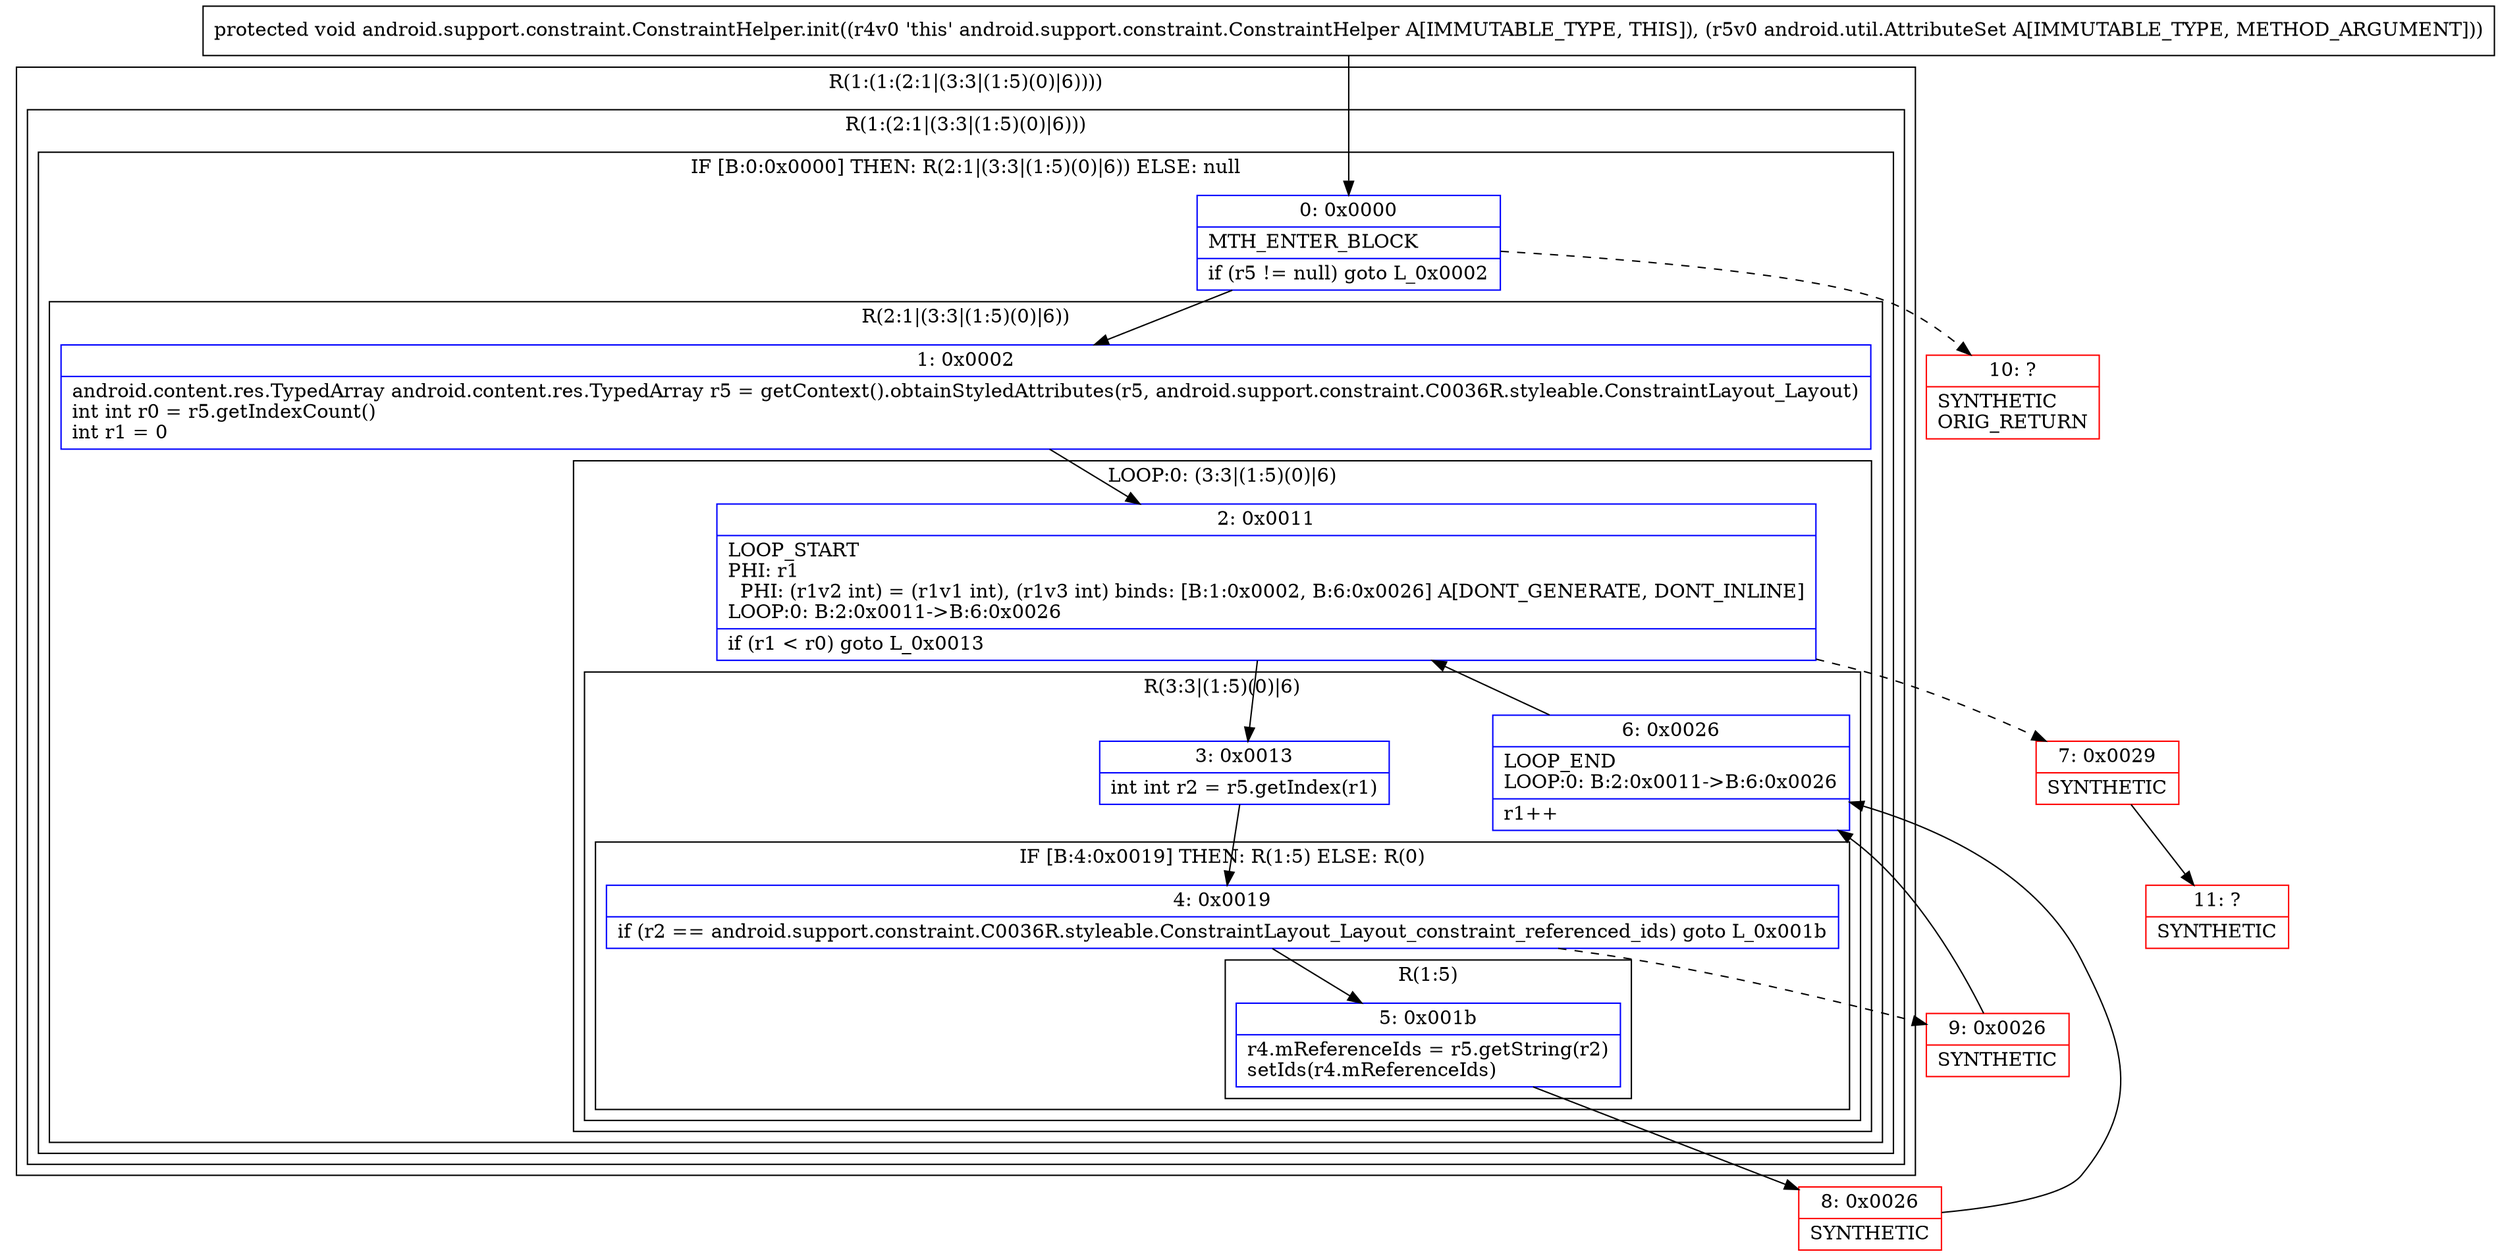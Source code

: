 digraph "CFG forandroid.support.constraint.ConstraintHelper.init(Landroid\/util\/AttributeSet;)V" {
subgraph cluster_Region_2056024371 {
label = "R(1:(1:(2:1|(3:3|(1:5)(0)|6))))";
node [shape=record,color=blue];
subgraph cluster_Region_1651390231 {
label = "R(1:(2:1|(3:3|(1:5)(0)|6)))";
node [shape=record,color=blue];
subgraph cluster_IfRegion_1592461671 {
label = "IF [B:0:0x0000] THEN: R(2:1|(3:3|(1:5)(0)|6)) ELSE: null";
node [shape=record,color=blue];
Node_0 [shape=record,label="{0\:\ 0x0000|MTH_ENTER_BLOCK\l|if (r5 != null) goto L_0x0002\l}"];
subgraph cluster_Region_393497522 {
label = "R(2:1|(3:3|(1:5)(0)|6))";
node [shape=record,color=blue];
Node_1 [shape=record,label="{1\:\ 0x0002|android.content.res.TypedArray android.content.res.TypedArray r5 = getContext().obtainStyledAttributes(r5, android.support.constraint.C0036R.styleable.ConstraintLayout_Layout)\lint int r0 = r5.getIndexCount()\lint r1 = 0\l}"];
subgraph cluster_LoopRegion_1170839314 {
label = "LOOP:0: (3:3|(1:5)(0)|6)";
node [shape=record,color=blue];
Node_2 [shape=record,label="{2\:\ 0x0011|LOOP_START\lPHI: r1 \l  PHI: (r1v2 int) = (r1v1 int), (r1v3 int) binds: [B:1:0x0002, B:6:0x0026] A[DONT_GENERATE, DONT_INLINE]\lLOOP:0: B:2:0x0011\-\>B:6:0x0026\l|if (r1 \< r0) goto L_0x0013\l}"];
subgraph cluster_Region_340949503 {
label = "R(3:3|(1:5)(0)|6)";
node [shape=record,color=blue];
Node_3 [shape=record,label="{3\:\ 0x0013|int int r2 = r5.getIndex(r1)\l}"];
subgraph cluster_IfRegion_1893035458 {
label = "IF [B:4:0x0019] THEN: R(1:5) ELSE: R(0)";
node [shape=record,color=blue];
Node_4 [shape=record,label="{4\:\ 0x0019|if (r2 == android.support.constraint.C0036R.styleable.ConstraintLayout_Layout_constraint_referenced_ids) goto L_0x001b\l}"];
subgraph cluster_Region_605933818 {
label = "R(1:5)";
node [shape=record,color=blue];
Node_5 [shape=record,label="{5\:\ 0x001b|r4.mReferenceIds = r5.getString(r2)\lsetIds(r4.mReferenceIds)\l}"];
}
subgraph cluster_Region_1805875840 {
label = "R(0)";
node [shape=record,color=blue];
}
}
Node_6 [shape=record,label="{6\:\ 0x0026|LOOP_END\lLOOP:0: B:2:0x0011\-\>B:6:0x0026\l|r1++\l}"];
}
}
}
}
}
}
Node_7 [shape=record,color=red,label="{7\:\ 0x0029|SYNTHETIC\l}"];
Node_8 [shape=record,color=red,label="{8\:\ 0x0026|SYNTHETIC\l}"];
Node_9 [shape=record,color=red,label="{9\:\ 0x0026|SYNTHETIC\l}"];
Node_10 [shape=record,color=red,label="{10\:\ ?|SYNTHETIC\lORIG_RETURN\l}"];
Node_11 [shape=record,color=red,label="{11\:\ ?|SYNTHETIC\l}"];
MethodNode[shape=record,label="{protected void android.support.constraint.ConstraintHelper.init((r4v0 'this' android.support.constraint.ConstraintHelper A[IMMUTABLE_TYPE, THIS]), (r5v0 android.util.AttributeSet A[IMMUTABLE_TYPE, METHOD_ARGUMENT])) }"];
MethodNode -> Node_0;
Node_0 -> Node_1;
Node_0 -> Node_10[style=dashed];
Node_1 -> Node_2;
Node_2 -> Node_3;
Node_2 -> Node_7[style=dashed];
Node_3 -> Node_4;
Node_4 -> Node_5;
Node_4 -> Node_9[style=dashed];
Node_5 -> Node_8;
Node_6 -> Node_2;
Node_7 -> Node_11;
Node_8 -> Node_6;
Node_9 -> Node_6;
}

